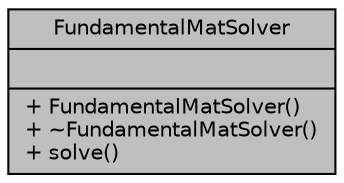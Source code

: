 digraph "FundamentalMatSolver"
{
  edge [fontname="Helvetica",fontsize="10",labelfontname="Helvetica",labelfontsize="10"];
  node [fontname="Helvetica",fontsize="10",shape=record];
  Node1 [label="{FundamentalMatSolver\n||+ FundamentalMatSolver()\l+ ~FundamentalMatSolver()\l+ solve()\l}",height=0.2,width=0.4,color="black", fillcolor="grey75", style="filled", fontcolor="black"];
}
